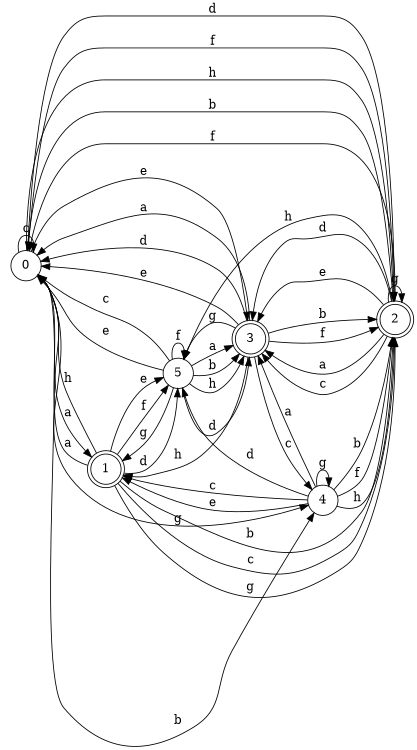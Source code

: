 digraph n5_8 {
__start0 [label="" shape="none"];

rankdir=LR;
size="8,5";

s0 [style="filled", color="black", fillcolor="white" shape="circle", label="0"];
s1 [style="rounded,filled", color="black", fillcolor="white" shape="doublecircle", label="1"];
s2 [style="rounded,filled", color="black", fillcolor="white" shape="doublecircle", label="2"];
s3 [style="rounded,filled", color="black", fillcolor="white" shape="doublecircle", label="3"];
s4 [style="filled", color="black", fillcolor="white" shape="circle", label="4"];
s5 [style="filled", color="black", fillcolor="white" shape="circle", label="5"];
s0 -> s1 [label="a"];
s0 -> s4 [label="b"];
s0 -> s0 [label="c"];
s0 -> s2 [label="d"];
s0 -> s3 [label="e"];
s0 -> s2 [label="f"];
s0 -> s4 [label="g"];
s0 -> s2 [label="h"];
s1 -> s0 [label="a"];
s1 -> s2 [label="b"];
s1 -> s2 [label="c"];
s1 -> s5 [label="d"];
s1 -> s5 [label="e"];
s1 -> s5 [label="f"];
s1 -> s2 [label="g"];
s1 -> s0 [label="h"];
s2 -> s3 [label="a"];
s2 -> s0 [label="b"];
s2 -> s3 [label="c"];
s2 -> s3 [label="d"];
s2 -> s3 [label="e"];
s2 -> s0 [label="f"];
s2 -> s2 [label="g"];
s2 -> s5 [label="h"];
s3 -> s0 [label="a"];
s3 -> s2 [label="b"];
s3 -> s4 [label="c"];
s3 -> s0 [label="d"];
s3 -> s0 [label="e"];
s3 -> s2 [label="f"];
s3 -> s5 [label="g"];
s3 -> s1 [label="h"];
s4 -> s3 [label="a"];
s4 -> s2 [label="b"];
s4 -> s1 [label="c"];
s4 -> s5 [label="d"];
s4 -> s1 [label="e"];
s4 -> s2 [label="f"];
s4 -> s4 [label="g"];
s4 -> s2 [label="h"];
s5 -> s3 [label="a"];
s5 -> s3 [label="b"];
s5 -> s0 [label="c"];
s5 -> s3 [label="d"];
s5 -> s0 [label="e"];
s5 -> s5 [label="f"];
s5 -> s1 [label="g"];
s5 -> s3 [label="h"];

}